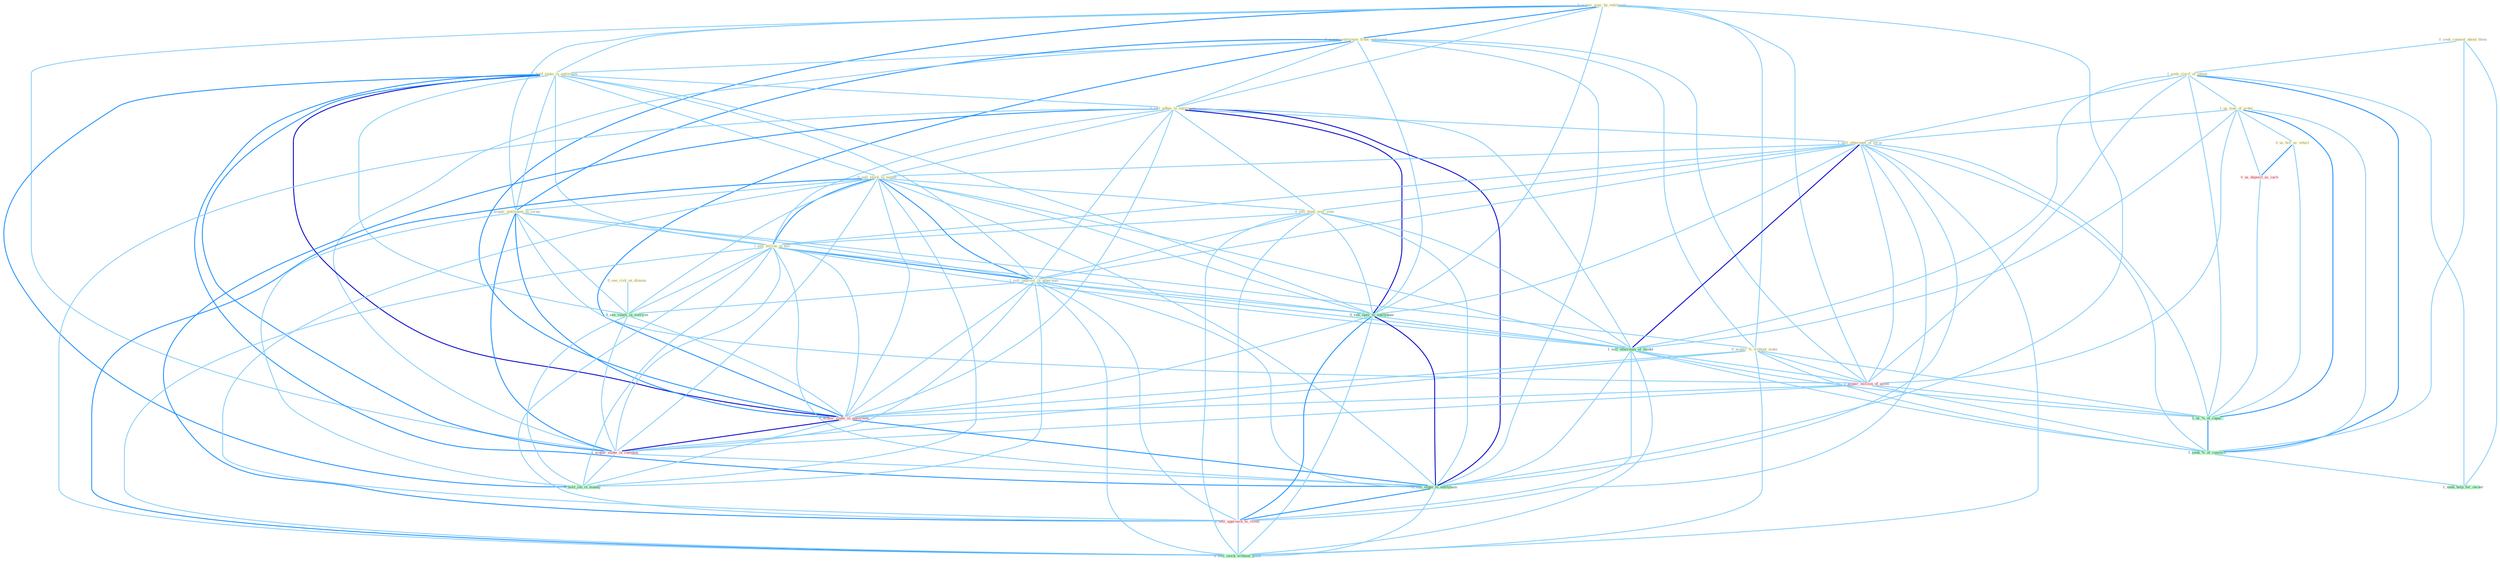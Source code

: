 Graph G{ 
    node
    [shape=polygon,style=filled,width=.5,height=.06,color="#BDFCC9",fixedsize=true,fontsize=4,
    fontcolor="#2f4f4f"];
    {node
    [color="#ffffe0", fontcolor="#8b7d6b"] "0_seek_counsel_about_them " "0_acquir_year_by_entitynam " "1_seek_clarif_of_intent " "0_acquir_entitynam_from_entitynam " "1_us_type_of_order " "1_hold_stake_in_entitynam " "0_sell_adhes_to_entitynam " "1_sell_othernum_of_strip " "0_sell_stock_in_month " "0_sell_bond_over_year " "0_acquir_entitynam_in_swap " "1_sell_billion_in_bill " "0_us_bill_as_vehicl " "0_see_risk_on_dimens " "1_sell_interest_in_othernum " "0_acquir_%_without_make "}
{node [color="#fff0f5", fontcolor="#b22222"] "1_acquir_million_of_asset " "0_us_deposit_as_cach " "1_acquir_stake_in_entitynam " "1_acquir_stake_in_compani " "1_sell_approach_to_client "}
edge [color="#B0E2FF"];

	"0_seek_counsel_about_them " -- "1_seek_clarif_of_intent " [w="1", color="#87cefa" ];
	"0_seek_counsel_about_them " -- "1_seek_%_of_concern " [w="1", color="#87cefa" ];
	"0_seek_counsel_about_them " -- "1_seek_help_for_owner " [w="1", color="#87cefa" ];
	"0_acquir_year_by_entitynam " -- "0_acquir_entitynam_from_entitynam " [w="2", color="#1e90ff" , len=0.8];
	"0_acquir_year_by_entitynam " -- "1_hold_stake_in_entitynam " [w="1", color="#87cefa" ];
	"0_acquir_year_by_entitynam " -- "0_sell_adhes_to_entitynam " [w="1", color="#87cefa" ];
	"0_acquir_year_by_entitynam " -- "0_acquir_entitynam_in_swap " [w="1", color="#87cefa" ];
	"0_acquir_year_by_entitynam " -- "0_acquir_%_without_make " [w="1", color="#87cefa" ];
	"0_acquir_year_by_entitynam " -- "0_sell_oper_to_entitynam " [w="1", color="#87cefa" ];
	"0_acquir_year_by_entitynam " -- "1_acquir_million_of_asset " [w="1", color="#87cefa" ];
	"0_acquir_year_by_entitynam " -- "1_acquir_stake_in_entitynam " [w="2", color="#1e90ff" , len=0.8];
	"0_acquir_year_by_entitynam " -- "1_acquir_stake_in_compani " [w="1", color="#87cefa" ];
	"0_acquir_year_by_entitynam " -- "0_sell_stake_to_entitynam " [w="1", color="#87cefa" ];
	"1_seek_clarif_of_intent " -- "1_us_type_of_order " [w="1", color="#87cefa" ];
	"1_seek_clarif_of_intent " -- "1_sell_othernum_of_strip " [w="1", color="#87cefa" ];
	"1_seek_clarif_of_intent " -- "1_sell_othernum_of_model " [w="1", color="#87cefa" ];
	"1_seek_clarif_of_intent " -- "1_acquir_million_of_asset " [w="1", color="#87cefa" ];
	"1_seek_clarif_of_intent " -- "1_us_%_of_capac " [w="1", color="#87cefa" ];
	"1_seek_clarif_of_intent " -- "1_seek_%_of_concern " [w="2", color="#1e90ff" , len=0.8];
	"1_seek_clarif_of_intent " -- "1_seek_help_for_owner " [w="1", color="#87cefa" ];
	"0_acquir_entitynam_from_entitynam " -- "1_hold_stake_in_entitynam " [w="1", color="#87cefa" ];
	"0_acquir_entitynam_from_entitynam " -- "0_sell_adhes_to_entitynam " [w="1", color="#87cefa" ];
	"0_acquir_entitynam_from_entitynam " -- "0_acquir_entitynam_in_swap " [w="2", color="#1e90ff" , len=0.8];
	"0_acquir_entitynam_from_entitynam " -- "0_acquir_%_without_make " [w="1", color="#87cefa" ];
	"0_acquir_entitynam_from_entitynam " -- "0_sell_oper_to_entitynam " [w="1", color="#87cefa" ];
	"0_acquir_entitynam_from_entitynam " -- "1_acquir_million_of_asset " [w="1", color="#87cefa" ];
	"0_acquir_entitynam_from_entitynam " -- "1_acquir_stake_in_entitynam " [w="2", color="#1e90ff" , len=0.8];
	"0_acquir_entitynam_from_entitynam " -- "1_acquir_stake_in_compani " [w="1", color="#87cefa" ];
	"0_acquir_entitynam_from_entitynam " -- "0_sell_stake_to_entitynam " [w="1", color="#87cefa" ];
	"1_us_type_of_order " -- "1_sell_othernum_of_strip " [w="1", color="#87cefa" ];
	"1_us_type_of_order " -- "0_us_bill_as_vehicl " [w="1", color="#87cefa" ];
	"1_us_type_of_order " -- "1_sell_othernum_of_model " [w="1", color="#87cefa" ];
	"1_us_type_of_order " -- "1_acquir_million_of_asset " [w="1", color="#87cefa" ];
	"1_us_type_of_order " -- "0_us_deposit_as_cach " [w="1", color="#87cefa" ];
	"1_us_type_of_order " -- "1_us_%_of_capac " [w="2", color="#1e90ff" , len=0.8];
	"1_us_type_of_order " -- "1_seek_%_of_concern " [w="1", color="#87cefa" ];
	"1_hold_stake_in_entitynam " -- "0_sell_adhes_to_entitynam " [w="1", color="#87cefa" ];
	"1_hold_stake_in_entitynam " -- "0_sell_stock_in_month " [w="1", color="#87cefa" ];
	"1_hold_stake_in_entitynam " -- "0_acquir_entitynam_in_swap " [w="1", color="#87cefa" ];
	"1_hold_stake_in_entitynam " -- "1_sell_billion_in_bill " [w="1", color="#87cefa" ];
	"1_hold_stake_in_entitynam " -- "1_sell_interest_in_othernum " [w="1", color="#87cefa" ];
	"1_hold_stake_in_entitynam " -- "0_sell_oper_to_entitynam " [w="1", color="#87cefa" ];
	"1_hold_stake_in_entitynam " -- "0_see_vaniti_in_everyon " [w="1", color="#87cefa" ];
	"1_hold_stake_in_entitynam " -- "1_acquir_stake_in_entitynam " [w="3", color="#0000cd" , len=0.6];
	"1_hold_stake_in_entitynam " -- "1_acquir_stake_in_compani " [w="2", color="#1e90ff" , len=0.8];
	"1_hold_stake_in_entitynam " -- "0_sell_stake_to_entitynam " [w="2", color="#1e90ff" , len=0.8];
	"1_hold_stake_in_entitynam " -- "1_hold_job_in_manag " [w="2", color="#1e90ff" , len=0.8];
	"0_sell_adhes_to_entitynam " -- "1_sell_othernum_of_strip " [w="1", color="#87cefa" ];
	"0_sell_adhes_to_entitynam " -- "0_sell_stock_in_month " [w="1", color="#87cefa" ];
	"0_sell_adhes_to_entitynam " -- "0_sell_bond_over_year " [w="1", color="#87cefa" ];
	"0_sell_adhes_to_entitynam " -- "1_sell_billion_in_bill " [w="1", color="#87cefa" ];
	"0_sell_adhes_to_entitynam " -- "1_sell_interest_in_othernum " [w="1", color="#87cefa" ];
	"0_sell_adhes_to_entitynam " -- "0_sell_oper_to_entitynam " [w="3", color="#0000cd" , len=0.6];
	"0_sell_adhes_to_entitynam " -- "1_sell_othernum_of_model " [w="1", color="#87cefa" ];
	"0_sell_adhes_to_entitynam " -- "1_acquir_stake_in_entitynam " [w="1", color="#87cefa" ];
	"0_sell_adhes_to_entitynam " -- "0_sell_stake_to_entitynam " [w="3", color="#0000cd" , len=0.6];
	"0_sell_adhes_to_entitynam " -- "1_sell_approach_to_client " [w="2", color="#1e90ff" , len=0.8];
	"0_sell_adhes_to_entitynam " -- "0_sell_stock_without_hitch " [w="1", color="#87cefa" ];
	"1_sell_othernum_of_strip " -- "0_sell_stock_in_month " [w="1", color="#87cefa" ];
	"1_sell_othernum_of_strip " -- "0_sell_bond_over_year " [w="1", color="#87cefa" ];
	"1_sell_othernum_of_strip " -- "1_sell_billion_in_bill " [w="1", color="#87cefa" ];
	"1_sell_othernum_of_strip " -- "1_sell_interest_in_othernum " [w="1", color="#87cefa" ];
	"1_sell_othernum_of_strip " -- "0_sell_oper_to_entitynam " [w="1", color="#87cefa" ];
	"1_sell_othernum_of_strip " -- "1_sell_othernum_of_model " [w="3", color="#0000cd" , len=0.6];
	"1_sell_othernum_of_strip " -- "1_acquir_million_of_asset " [w="1", color="#87cefa" ];
	"1_sell_othernum_of_strip " -- "0_sell_stake_to_entitynam " [w="1", color="#87cefa" ];
	"1_sell_othernum_of_strip " -- "1_us_%_of_capac " [w="1", color="#87cefa" ];
	"1_sell_othernum_of_strip " -- "1_sell_approach_to_client " [w="1", color="#87cefa" ];
	"1_sell_othernum_of_strip " -- "0_sell_stock_without_hitch " [w="1", color="#87cefa" ];
	"1_sell_othernum_of_strip " -- "1_seek_%_of_concern " [w="1", color="#87cefa" ];
	"0_sell_stock_in_month " -- "0_sell_bond_over_year " [w="1", color="#87cefa" ];
	"0_sell_stock_in_month " -- "0_acquir_entitynam_in_swap " [w="1", color="#87cefa" ];
	"0_sell_stock_in_month " -- "1_sell_billion_in_bill " [w="2", color="#1e90ff" , len=0.8];
	"0_sell_stock_in_month " -- "1_sell_interest_in_othernum " [w="2", color="#1e90ff" , len=0.8];
	"0_sell_stock_in_month " -- "0_sell_oper_to_entitynam " [w="1", color="#87cefa" ];
	"0_sell_stock_in_month " -- "1_sell_othernum_of_model " [w="1", color="#87cefa" ];
	"0_sell_stock_in_month " -- "0_see_vaniti_in_everyon " [w="1", color="#87cefa" ];
	"0_sell_stock_in_month " -- "1_acquir_stake_in_entitynam " [w="1", color="#87cefa" ];
	"0_sell_stock_in_month " -- "1_acquir_stake_in_compani " [w="1", color="#87cefa" ];
	"0_sell_stock_in_month " -- "0_sell_stake_to_entitynam " [w="1", color="#87cefa" ];
	"0_sell_stock_in_month " -- "1_sell_approach_to_client " [w="1", color="#87cefa" ];
	"0_sell_stock_in_month " -- "1_hold_job_in_manag " [w="1", color="#87cefa" ];
	"0_sell_stock_in_month " -- "0_sell_stock_without_hitch " [w="2", color="#1e90ff" , len=0.8];
	"0_sell_bond_over_year " -- "1_sell_billion_in_bill " [w="1", color="#87cefa" ];
	"0_sell_bond_over_year " -- "1_sell_interest_in_othernum " [w="1", color="#87cefa" ];
	"0_sell_bond_over_year " -- "0_sell_oper_to_entitynam " [w="1", color="#87cefa" ];
	"0_sell_bond_over_year " -- "1_sell_othernum_of_model " [w="1", color="#87cefa" ];
	"0_sell_bond_over_year " -- "0_sell_stake_to_entitynam " [w="1", color="#87cefa" ];
	"0_sell_bond_over_year " -- "1_sell_approach_to_client " [w="1", color="#87cefa" ];
	"0_sell_bond_over_year " -- "0_sell_stock_without_hitch " [w="1", color="#87cefa" ];
	"0_acquir_entitynam_in_swap " -- "1_sell_billion_in_bill " [w="1", color="#87cefa" ];
	"0_acquir_entitynam_in_swap " -- "1_sell_interest_in_othernum " [w="1", color="#87cefa" ];
	"0_acquir_entitynam_in_swap " -- "0_acquir_%_without_make " [w="1", color="#87cefa" ];
	"0_acquir_entitynam_in_swap " -- "0_see_vaniti_in_everyon " [w="1", color="#87cefa" ];
	"0_acquir_entitynam_in_swap " -- "1_acquir_million_of_asset " [w="1", color="#87cefa" ];
	"0_acquir_entitynam_in_swap " -- "1_acquir_stake_in_entitynam " [w="2", color="#1e90ff" , len=0.8];
	"0_acquir_entitynam_in_swap " -- "1_acquir_stake_in_compani " [w="2", color="#1e90ff" , len=0.8];
	"0_acquir_entitynam_in_swap " -- "1_hold_job_in_manag " [w="1", color="#87cefa" ];
	"1_sell_billion_in_bill " -- "1_sell_interest_in_othernum " [w="2", color="#1e90ff" , len=0.8];
	"1_sell_billion_in_bill " -- "0_sell_oper_to_entitynam " [w="1", color="#87cefa" ];
	"1_sell_billion_in_bill " -- "1_sell_othernum_of_model " [w="1", color="#87cefa" ];
	"1_sell_billion_in_bill " -- "0_see_vaniti_in_everyon " [w="1", color="#87cefa" ];
	"1_sell_billion_in_bill " -- "1_acquir_stake_in_entitynam " [w="1", color="#87cefa" ];
	"1_sell_billion_in_bill " -- "1_acquir_stake_in_compani " [w="1", color="#87cefa" ];
	"1_sell_billion_in_bill " -- "0_sell_stake_to_entitynam " [w="1", color="#87cefa" ];
	"1_sell_billion_in_bill " -- "1_sell_approach_to_client " [w="1", color="#87cefa" ];
	"1_sell_billion_in_bill " -- "1_hold_job_in_manag " [w="1", color="#87cefa" ];
	"1_sell_billion_in_bill " -- "0_sell_stock_without_hitch " [w="1", color="#87cefa" ];
	"0_us_bill_as_vehicl " -- "0_us_deposit_as_cach " [w="2", color="#1e90ff" , len=0.8];
	"0_us_bill_as_vehicl " -- "1_us_%_of_capac " [w="1", color="#87cefa" ];
	"0_see_risk_on_dimens " -- "0_see_vaniti_in_everyon " [w="1", color="#87cefa" ];
	"1_sell_interest_in_othernum " -- "0_sell_oper_to_entitynam " [w="1", color="#87cefa" ];
	"1_sell_interest_in_othernum " -- "1_sell_othernum_of_model " [w="1", color="#87cefa" ];
	"1_sell_interest_in_othernum " -- "0_see_vaniti_in_everyon " [w="1", color="#87cefa" ];
	"1_sell_interest_in_othernum " -- "1_acquir_stake_in_entitynam " [w="1", color="#87cefa" ];
	"1_sell_interest_in_othernum " -- "1_acquir_stake_in_compani " [w="1", color="#87cefa" ];
	"1_sell_interest_in_othernum " -- "0_sell_stake_to_entitynam " [w="1", color="#87cefa" ];
	"1_sell_interest_in_othernum " -- "1_sell_approach_to_client " [w="1", color="#87cefa" ];
	"1_sell_interest_in_othernum " -- "1_hold_job_in_manag " [w="1", color="#87cefa" ];
	"1_sell_interest_in_othernum " -- "0_sell_stock_without_hitch " [w="1", color="#87cefa" ];
	"0_acquir_%_without_make " -- "1_acquir_million_of_asset " [w="1", color="#87cefa" ];
	"0_acquir_%_without_make " -- "1_acquir_stake_in_entitynam " [w="1", color="#87cefa" ];
	"0_acquir_%_without_make " -- "1_acquir_stake_in_compani " [w="1", color="#87cefa" ];
	"0_acquir_%_without_make " -- "1_us_%_of_capac " [w="1", color="#87cefa" ];
	"0_acquir_%_without_make " -- "0_sell_stock_without_hitch " [w="1", color="#87cefa" ];
	"0_acquir_%_without_make " -- "1_seek_%_of_concern " [w="1", color="#87cefa" ];
	"0_sell_oper_to_entitynam " -- "1_sell_othernum_of_model " [w="1", color="#87cefa" ];
	"0_sell_oper_to_entitynam " -- "1_acquir_stake_in_entitynam " [w="1", color="#87cefa" ];
	"0_sell_oper_to_entitynam " -- "0_sell_stake_to_entitynam " [w="3", color="#0000cd" , len=0.6];
	"0_sell_oper_to_entitynam " -- "1_sell_approach_to_client " [w="2", color="#1e90ff" , len=0.8];
	"0_sell_oper_to_entitynam " -- "0_sell_stock_without_hitch " [w="1", color="#87cefa" ];
	"1_sell_othernum_of_model " -- "1_acquir_million_of_asset " [w="1", color="#87cefa" ];
	"1_sell_othernum_of_model " -- "0_sell_stake_to_entitynam " [w="1", color="#87cefa" ];
	"1_sell_othernum_of_model " -- "1_us_%_of_capac " [w="1", color="#87cefa" ];
	"1_sell_othernum_of_model " -- "1_sell_approach_to_client " [w="1", color="#87cefa" ];
	"1_sell_othernum_of_model " -- "0_sell_stock_without_hitch " [w="1", color="#87cefa" ];
	"1_sell_othernum_of_model " -- "1_seek_%_of_concern " [w="1", color="#87cefa" ];
	"0_see_vaniti_in_everyon " -- "1_acquir_stake_in_entitynam " [w="1", color="#87cefa" ];
	"0_see_vaniti_in_everyon " -- "1_acquir_stake_in_compani " [w="1", color="#87cefa" ];
	"0_see_vaniti_in_everyon " -- "1_hold_job_in_manag " [w="1", color="#87cefa" ];
	"1_acquir_million_of_asset " -- "1_acquir_stake_in_entitynam " [w="1", color="#87cefa" ];
	"1_acquir_million_of_asset " -- "1_acquir_stake_in_compani " [w="1", color="#87cefa" ];
	"1_acquir_million_of_asset " -- "1_us_%_of_capac " [w="1", color="#87cefa" ];
	"1_acquir_million_of_asset " -- "1_seek_%_of_concern " [w="1", color="#87cefa" ];
	"0_us_deposit_as_cach " -- "1_us_%_of_capac " [w="1", color="#87cefa" ];
	"1_acquir_stake_in_entitynam " -- "1_acquir_stake_in_compani " [w="3", color="#0000cd" , len=0.6];
	"1_acquir_stake_in_entitynam " -- "0_sell_stake_to_entitynam " [w="2", color="#1e90ff" , len=0.8];
	"1_acquir_stake_in_entitynam " -- "1_hold_job_in_manag " [w="1", color="#87cefa" ];
	"1_acquir_stake_in_compani " -- "0_sell_stake_to_entitynam " [w="1", color="#87cefa" ];
	"1_acquir_stake_in_compani " -- "1_hold_job_in_manag " [w="1", color="#87cefa" ];
	"0_sell_stake_to_entitynam " -- "1_sell_approach_to_client " [w="2", color="#1e90ff" , len=0.8];
	"0_sell_stake_to_entitynam " -- "0_sell_stock_without_hitch " [w="1", color="#87cefa" ];
	"1_us_%_of_capac " -- "1_seek_%_of_concern " [w="2", color="#1e90ff" , len=0.8];
	"1_sell_approach_to_client " -- "0_sell_stock_without_hitch " [w="1", color="#87cefa" ];
	"1_seek_%_of_concern " -- "1_seek_help_for_owner " [w="1", color="#87cefa" ];
}